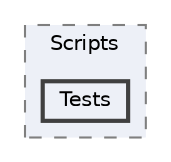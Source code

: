 digraph "Bloberts/Scripts/Tests"
{
 // LATEX_PDF_SIZE
  bgcolor="transparent";
  edge [fontname=Helvetica,fontsize=10,labelfontname=Helvetica,labelfontsize=10];
  node [fontname=Helvetica,fontsize=10,shape=box,height=0.2,width=0.4];
  compound=true
  subgraph clusterdir_b017b23b6c166943dedabb93b8dc1c36 {
    graph [ bgcolor="#edf0f7", pencolor="grey50", label="Scripts", fontname=Helvetica,fontsize=10 style="filled,dashed", URL="dir_b017b23b6c166943dedabb93b8dc1c36.html",tooltip=""]
  dir_03020ba7be74e14b9aeced8d8cc18723 [label="Tests", fillcolor="#edf0f7", color="grey25", style="filled,bold", URL="dir_03020ba7be74e14b9aeced8d8cc18723.html",tooltip=""];
  }
}
